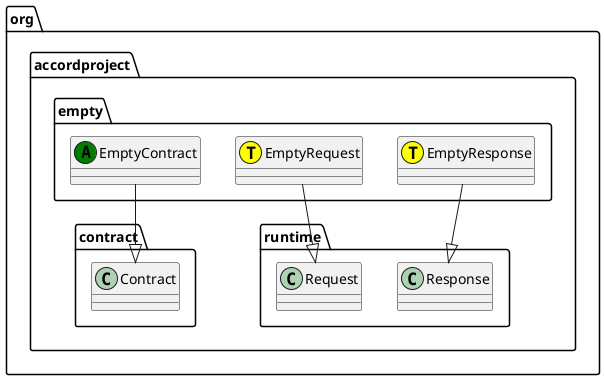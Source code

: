 @startuml
class org.accordproject.empty.EmptyContract << (A,green) >> {
}
org.accordproject.empty.EmptyContract --|> org.accordproject.contract.Contract
class org.accordproject.empty.EmptyRequest << (T,yellow) >> {
}
org.accordproject.empty.EmptyRequest --|> org.accordproject.runtime.Request
class org.accordproject.empty.EmptyResponse << (T,yellow) >> {
}
org.accordproject.empty.EmptyResponse --|> org.accordproject.runtime.Response
@enduml
